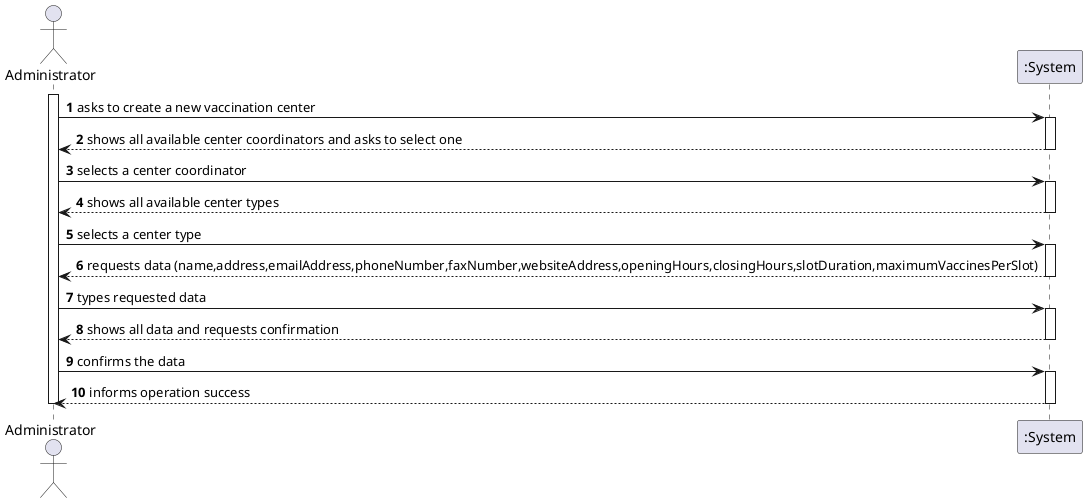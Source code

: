 @startuml US09_SSD_V2
autonumber
actor "Administrator" as Administrator

activate Administrator

Administrator -> ":System" : asks to create a new vaccination center
activate ":System"
":System" --> Administrator : shows all available center coordinators and asks to select one
deactivate ":System"

Administrator -> ":System" : selects a center coordinator
activate ":System"

":System" --> Administrator : shows all available center types
deactivate ":System"

Administrator -> ":System" : selects a center type
activate ":System"

":System" --> Administrator : requests data (name,address,emailAddress,phoneNumber,faxNumber,websiteAddress,openingHours,closingHours,slotDuration,maximumVaccinesPerSlot)
deactivate ":System"

Administrator -> ":System" : types requested data
activate ":System"

":System" --> Administrator : shows all data and requests confirmation
deactivate ":System"

Administrator -> ":System" : confirms the data
activate ":System"
":System" -->Administrator : informs operation success
deactivate ":System"

deactivate Administrator

@enduml